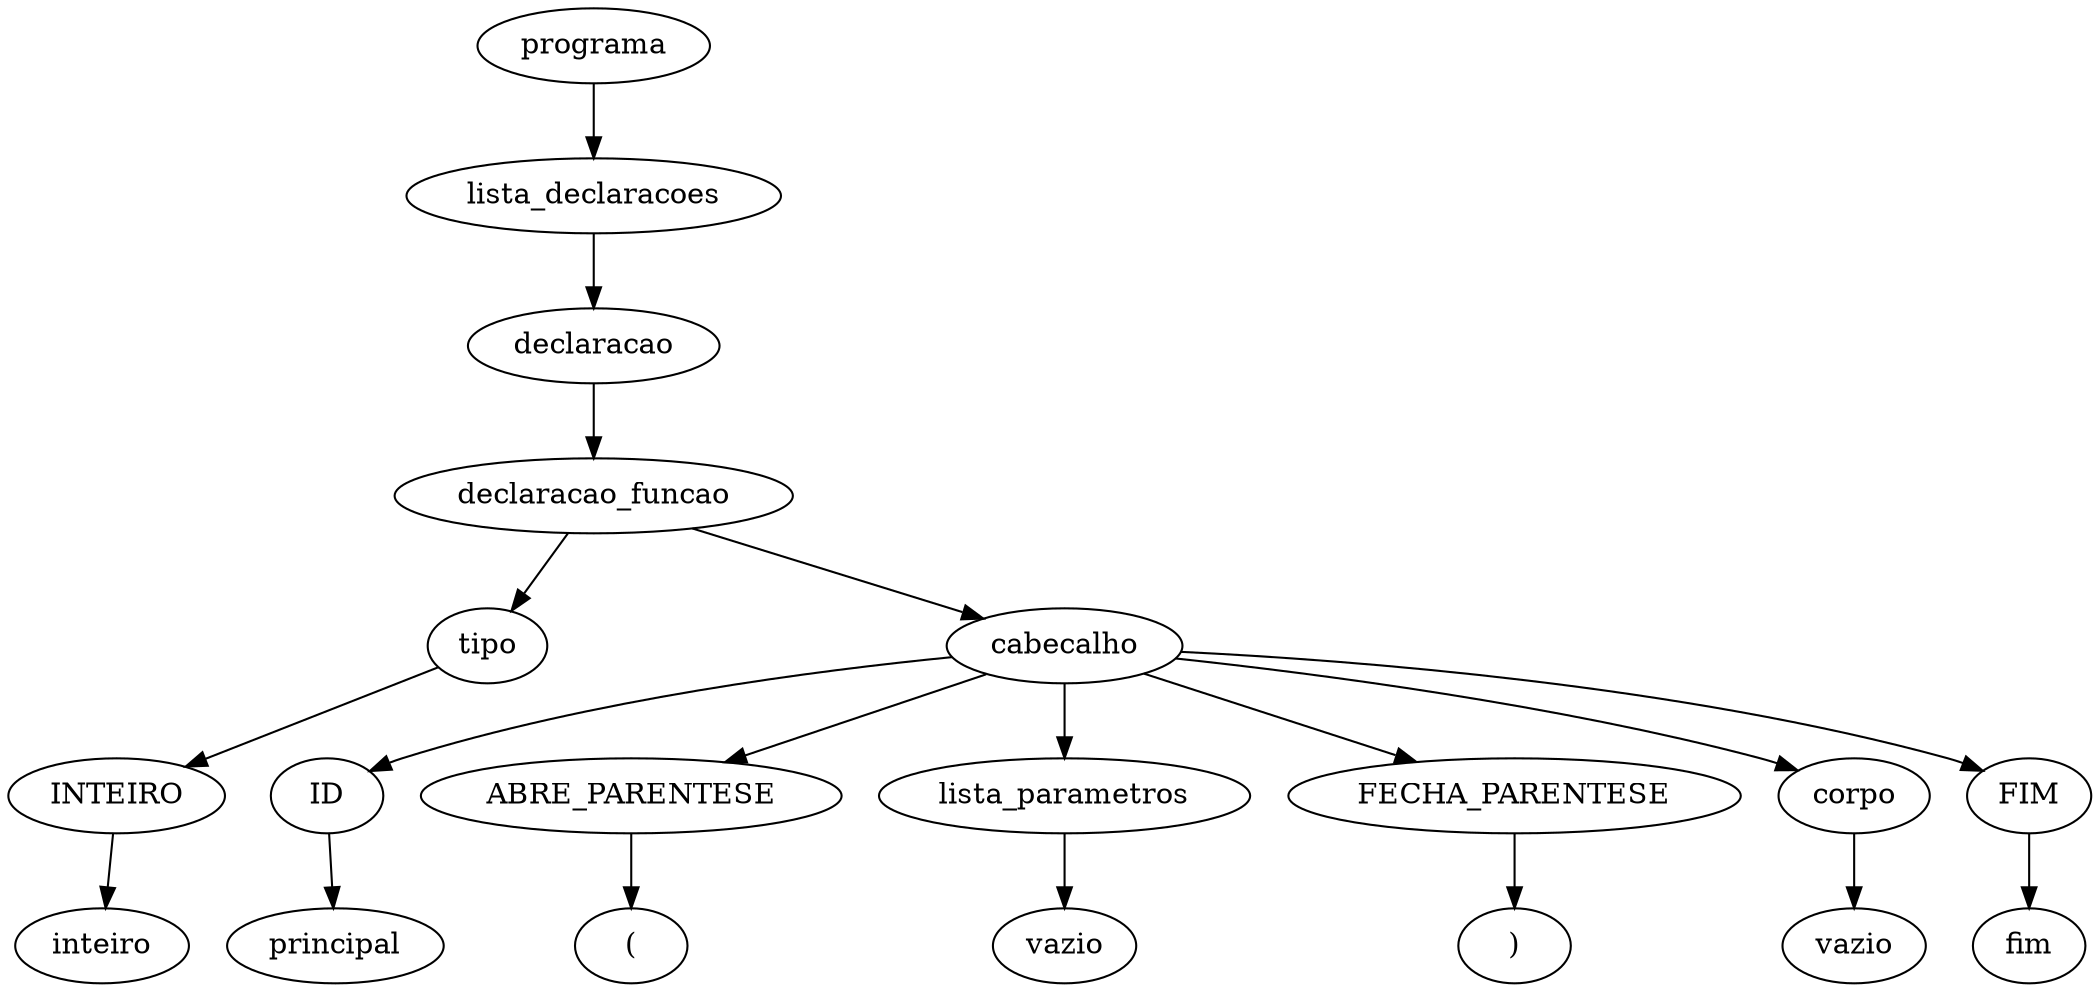 digraph tree {
    "0x7f2b614fcbb0" [label="programa"];
    "0x7f2b61291fd0" [label="lista_declaracoes"];
    "0x7f2b6148f310" [label="declaracao"];
    "0x7f2b61401460" [label="declaracao_funcao"];
    "0x7f2b61291a90" [label="tipo"];
    "0x7f2b61291be0" [label="INTEIRO"];
    "0x7f2b61291c70" [label="inteiro"];
    "0x7f2b61291b20" [label="cabecalho"];
    "0x7f2b61291e20" [label="ID"];
    "0x7f2b61291e50" [label="principal"];
    "0x7f2b61291e80" [label="ABRE_PARENTESE"];
    "0x7f2b61291eb0" [label="("];
    "0x7f2b61291bb0" [label="lista_parametros"];
    "0x7f2b613ec8e0" [label="vazio"];
    "0x7f2b61291ee0" [label="FECHA_PARENTESE"];
    "0x7f2b61291f10" [label=")"];
    "0x7f2b61291d60" [label="corpo"];
    "0x7f2b61291a30" [label="vazio"];
    "0x7f2b61291f40" [label="FIM"];
    "0x7f2b61291f70" [label="fim"];
    "0x7f2b614fcbb0" -> "0x7f2b61291fd0";
    "0x7f2b61291fd0" -> "0x7f2b6148f310";
    "0x7f2b6148f310" -> "0x7f2b61401460";
    "0x7f2b61401460" -> "0x7f2b61291a90";
    "0x7f2b61401460" -> "0x7f2b61291b20";
    "0x7f2b61291a90" -> "0x7f2b61291be0";
    "0x7f2b61291be0" -> "0x7f2b61291c70";
    "0x7f2b61291b20" -> "0x7f2b61291e20";
    "0x7f2b61291b20" -> "0x7f2b61291e80";
    "0x7f2b61291b20" -> "0x7f2b61291bb0";
    "0x7f2b61291b20" -> "0x7f2b61291ee0";
    "0x7f2b61291b20" -> "0x7f2b61291d60";
    "0x7f2b61291b20" -> "0x7f2b61291f40";
    "0x7f2b61291e20" -> "0x7f2b61291e50";
    "0x7f2b61291e80" -> "0x7f2b61291eb0";
    "0x7f2b61291bb0" -> "0x7f2b613ec8e0";
    "0x7f2b61291ee0" -> "0x7f2b61291f10";
    "0x7f2b61291d60" -> "0x7f2b61291a30";
    "0x7f2b61291f40" -> "0x7f2b61291f70";
}
